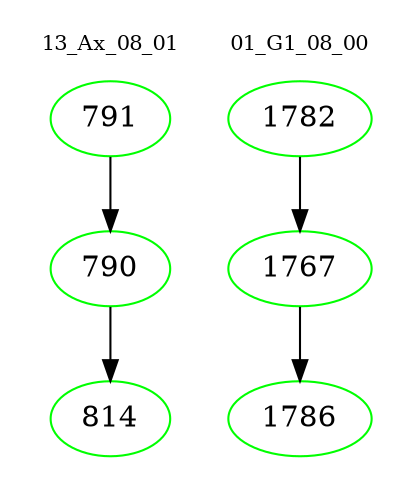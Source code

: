 digraph{
subgraph cluster_0 {
color = white
label = "13_Ax_08_01";
fontsize=10;
T0_791 [label="791", color="green"]
T0_791 -> T0_790 [color="black"]
T0_790 [label="790", color="green"]
T0_790 -> T0_814 [color="black"]
T0_814 [label="814", color="green"]
}
subgraph cluster_1 {
color = white
label = "01_G1_08_00";
fontsize=10;
T1_1782 [label="1782", color="green"]
T1_1782 -> T1_1767 [color="black"]
T1_1767 [label="1767", color="green"]
T1_1767 -> T1_1786 [color="black"]
T1_1786 [label="1786", color="green"]
}
}
